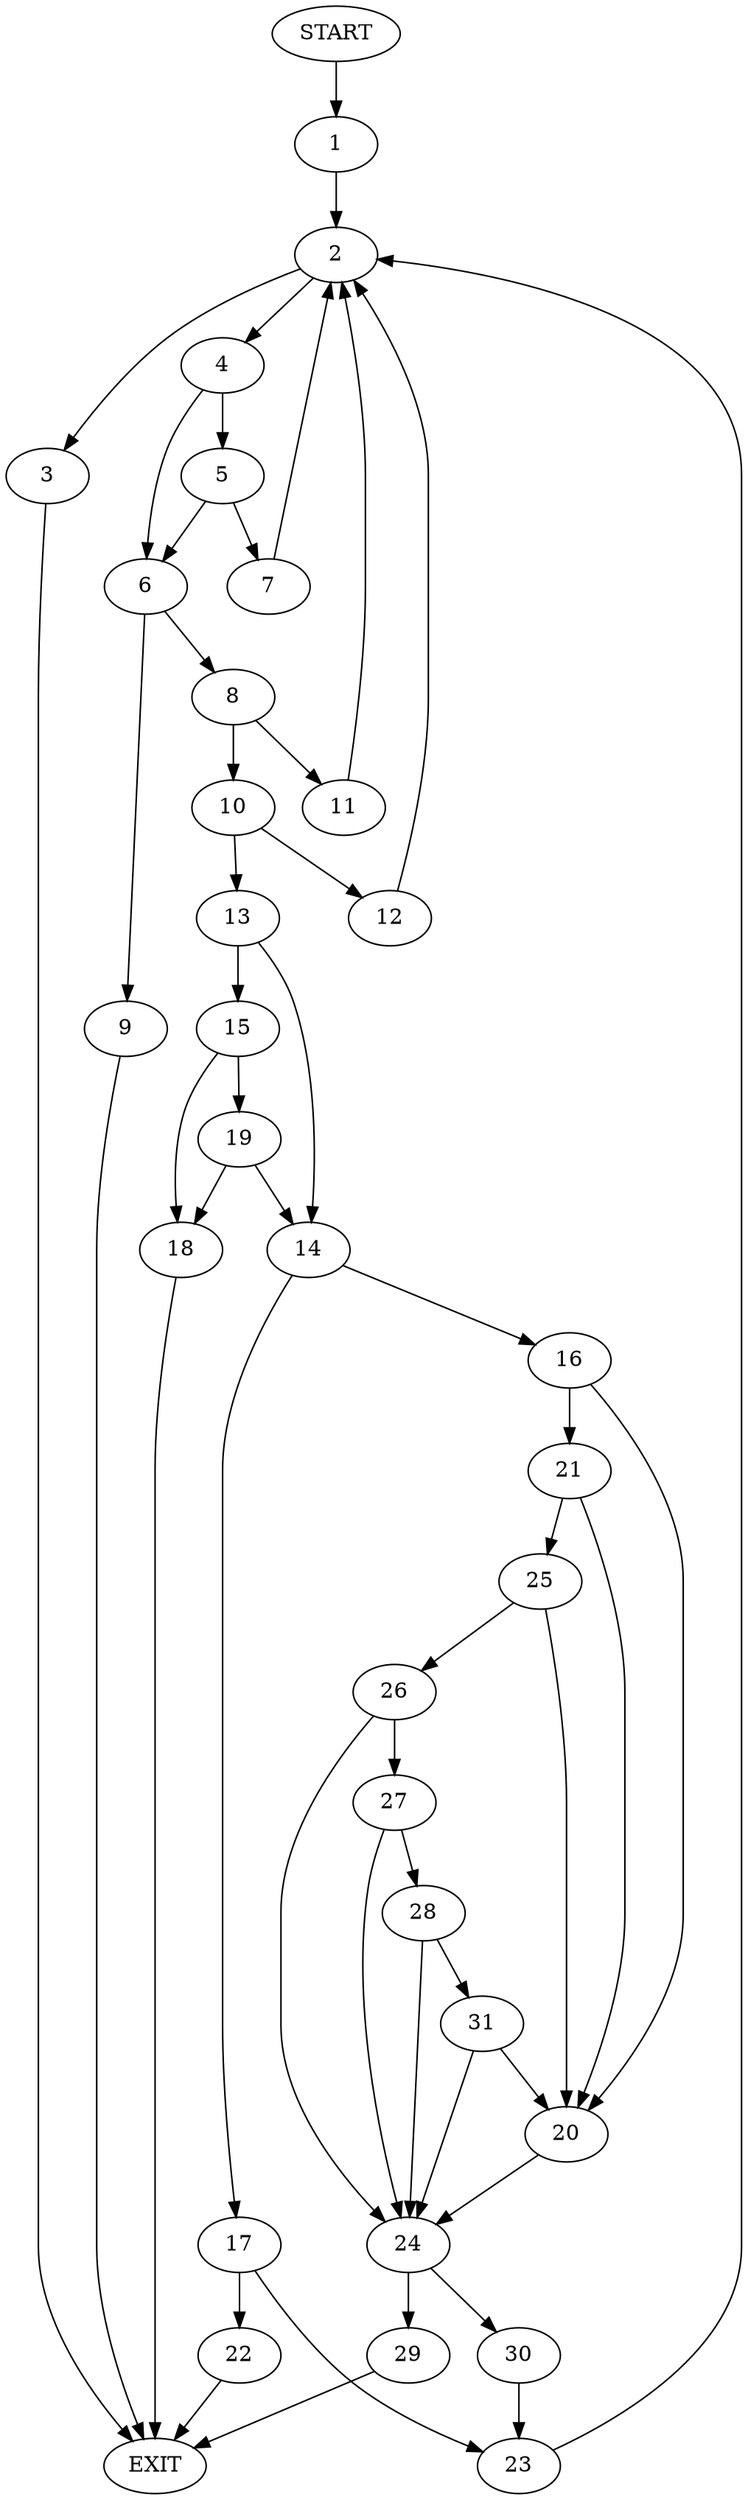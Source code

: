 digraph {
0 [label="START"]
32 [label="EXIT"]
0 -> 1
1 -> 2
2 -> 3
2 -> 4
4 -> 5
4 -> 6
3 -> 32
5 -> 6
5 -> 7
6 -> 8
6 -> 9
7 -> 2
9 -> 32
8 -> 10
8 -> 11
11 -> 2
10 -> 12
10 -> 13
12 -> 2
13 -> 14
13 -> 15
14 -> 16
14 -> 17
15 -> 18
15 -> 19
19 -> 14
19 -> 18
18 -> 32
16 -> 20
16 -> 21
17 -> 22
17 -> 23
20 -> 24
21 -> 25
21 -> 20
25 -> 20
25 -> 26
26 -> 24
26 -> 27
27 -> 28
27 -> 24
24 -> 29
24 -> 30
28 -> 31
28 -> 24
31 -> 24
31 -> 20
30 -> 23
29 -> 32
23 -> 2
22 -> 32
}
